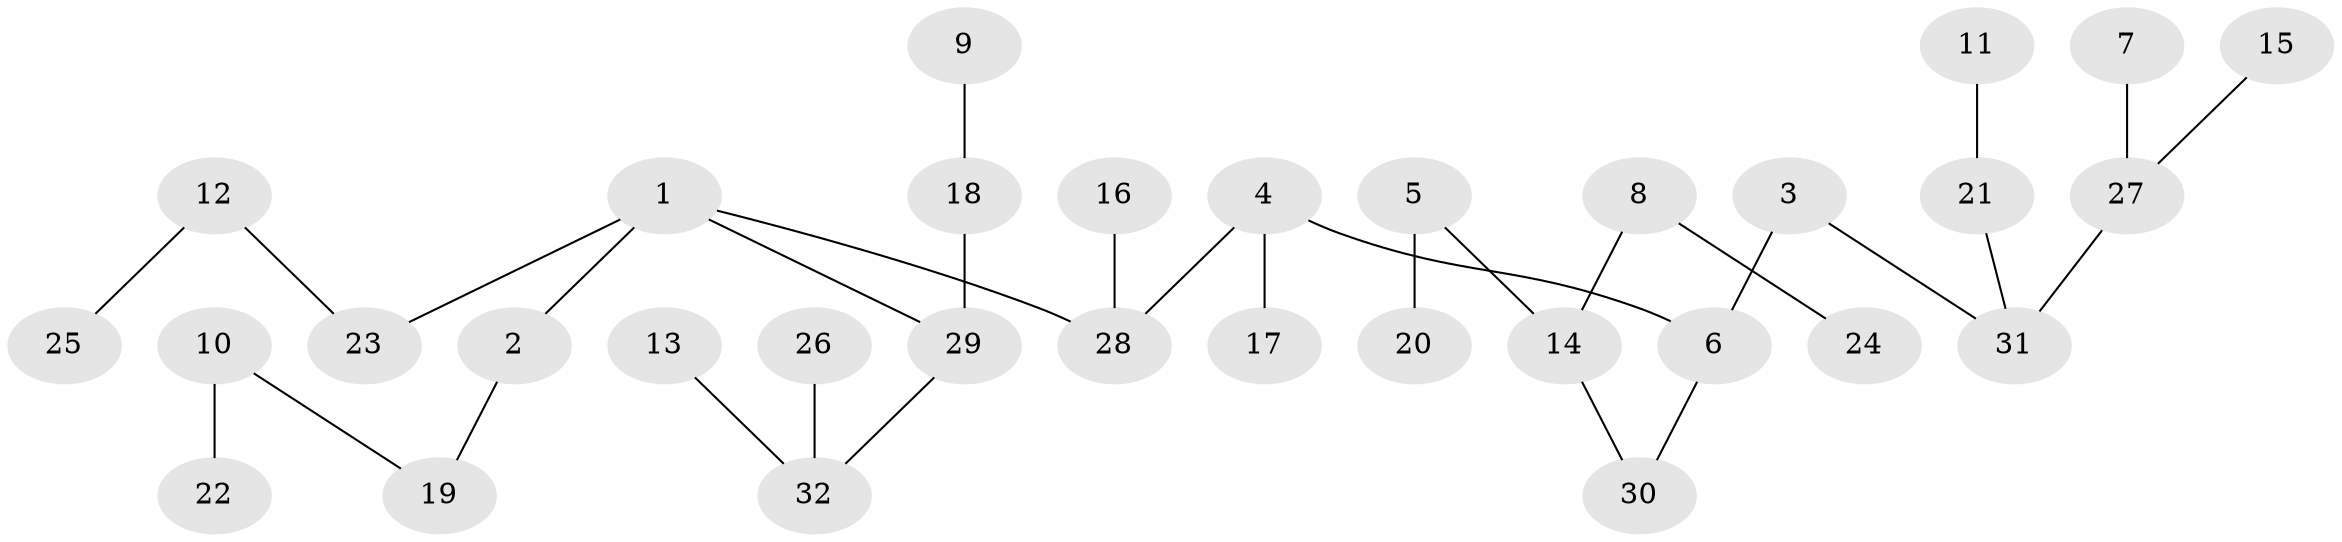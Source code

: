// original degree distribution, {3: 0.15873015873015872, 4: 0.09523809523809523, 1: 0.5238095238095238, 5: 0.047619047619047616, 2: 0.1746031746031746}
// Generated by graph-tools (version 1.1) at 2025/02/03/09/25 03:02:21]
// undirected, 32 vertices, 31 edges
graph export_dot {
graph [start="1"]
  node [color=gray90,style=filled];
  1;
  2;
  3;
  4;
  5;
  6;
  7;
  8;
  9;
  10;
  11;
  12;
  13;
  14;
  15;
  16;
  17;
  18;
  19;
  20;
  21;
  22;
  23;
  24;
  25;
  26;
  27;
  28;
  29;
  30;
  31;
  32;
  1 -- 2 [weight=1.0];
  1 -- 23 [weight=1.0];
  1 -- 28 [weight=1.0];
  1 -- 29 [weight=1.0];
  2 -- 19 [weight=1.0];
  3 -- 6 [weight=1.0];
  3 -- 31 [weight=1.0];
  4 -- 6 [weight=1.0];
  4 -- 17 [weight=1.0];
  4 -- 28 [weight=1.0];
  5 -- 14 [weight=1.0];
  5 -- 20 [weight=1.0];
  6 -- 30 [weight=1.0];
  7 -- 27 [weight=1.0];
  8 -- 14 [weight=1.0];
  8 -- 24 [weight=1.0];
  9 -- 18 [weight=1.0];
  10 -- 19 [weight=1.0];
  10 -- 22 [weight=1.0];
  11 -- 21 [weight=1.0];
  12 -- 23 [weight=1.0];
  12 -- 25 [weight=1.0];
  13 -- 32 [weight=1.0];
  14 -- 30 [weight=1.0];
  15 -- 27 [weight=1.0];
  16 -- 28 [weight=1.0];
  18 -- 29 [weight=1.0];
  21 -- 31 [weight=1.0];
  26 -- 32 [weight=1.0];
  27 -- 31 [weight=1.0];
  29 -- 32 [weight=1.0];
}
